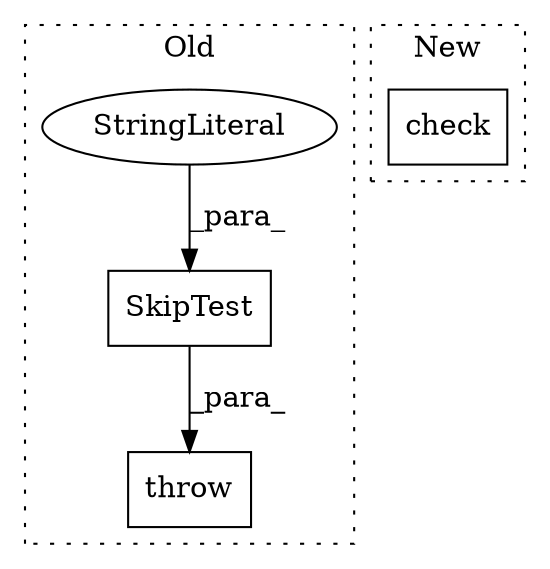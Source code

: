 digraph G {
subgraph cluster0 {
1 [label="SkipTest" a="32" s="16197,16264" l="9,1" shape="box"];
3 [label="throw" a="53" s="16191" l="6" shape="box"];
4 [label="StringLiteral" a="45" s="16206" l="58" shape="ellipse"];
label = "Old";
style="dotted";
}
subgraph cluster1 {
2 [label="check" a="32" s="16122,16173" l="6,1" shape="box"];
label = "New";
style="dotted";
}
1 -> 3 [label="_para_"];
4 -> 1 [label="_para_"];
}